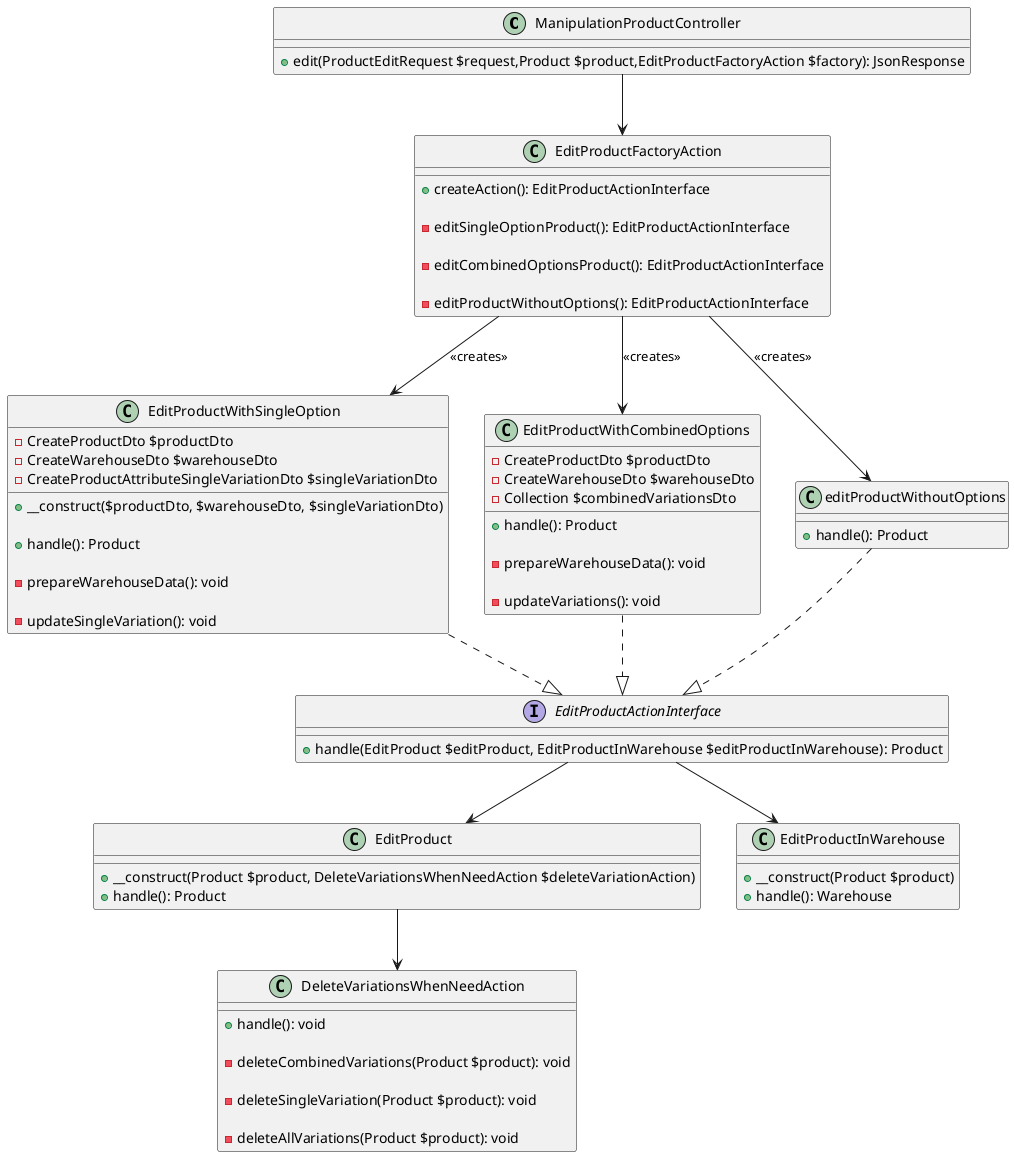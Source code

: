 @startuml

class ManipulationProductController {
    + edit(ProductEditRequest $request,Product $product,EditProductFactoryAction $factory): JsonResponse
}

class EditProductFactoryAction {
    + createAction(): EditProductActionInterface

    - editSingleOptionProduct(): EditProductActionInterface

    - editCombinedOptionsProduct(): EditProductActionInterface

    - editProductWithoutOptions(): EditProductActionInterface
}

interface EditProductActionInterface {
    + handle(EditProduct $editProduct, EditProductInWarehouse $editProductInWarehouse): Product
}

class EditProduct {
    + __construct(Product $product, DeleteVariationsWhenNeedAction $deleteVariationAction)
    + handle(): Product
}

class EditProductInWarehouse {
    + __construct(Product $product)
    + handle(): Warehouse
}

class DeleteVariationsWhenNeedAction {
    + handle(): void

    - deleteCombinedVariations(Product $product): void

    - deleteSingleVariation(Product $product): void

    - deleteAllVariations(Product $product): void
}

class EditProductWithSingleOption {
    - CreateProductDto $productDto
    - CreateWarehouseDto $warehouseDto
    - CreateProductAttributeSingleVariationDto $singleVariationDto

    + __construct($productDto, $warehouseDto, $singleVariationDto)

    + handle(): Product

    - prepareWarehouseData(): void

    - updateSingleVariation(): void
}

class EditProductWithCombinedOptions {
    - CreateProductDto $productDto
    - CreateWarehouseDto $warehouseDto
    - Collection $combinedVariationsDto

    + handle(): Product

    - prepareWarehouseData(): void

    - updateVariations(): void
}

class editProductWithoutOptions {
    + handle(): Product
}

ManipulationProductController --> EditProductFactoryAction

EditProductFactoryAction --> EditProductWithSingleOption : <<creates>>
EditProductFactoryAction --> EditProductWithCombinedOptions : <<creates>>
EditProductFactoryAction --> editProductWithoutOptions : <<creates>>

EditProductWithSingleOption ..|> EditProductActionInterface
EditProductWithCombinedOptions ..|> EditProductActionInterface
editProductWithoutOptions ..|> EditProductActionInterface

EditProductActionInterface --> EditProduct
EditProductActionInterface --> EditProductInWarehouse

EditProduct --> DeleteVariationsWhenNeedAction

@enduml